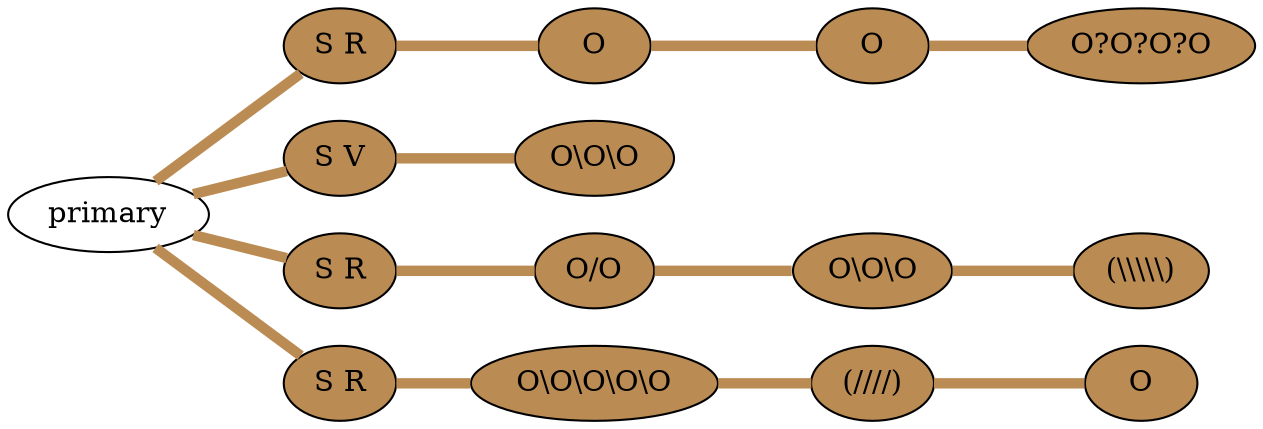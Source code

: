 graph {
 graph [rankdir=LR]
"1" [qtype="pendant_node", pendant_colors="#BB8B54", pendant_ply="S", pendant_attach="R", pendant_length="39", label="S R", style=filled, fillcolor="#BB8B54"]
"primary" -- "1" [qtype="pendant_link",penwidth=5,color="#BB8B54"]
"1:0" [qtype="knot_node", knot_value="1", knot_type="S", knot_position="2.0", knot_spin="Z", label="O", style=filled, fillcolor="#BB8B54"]
"1" -- "1:0" [qtype="knot_link",penwidth=5,color="#BB8B54"]
"1:1" [qtype="knot_node", knot_value="1", knot_type="S", knot_position="5.0", knot_spin="Z", label="O", style=filled, fillcolor="#BB8B54"]
"1:0" -- "1:1" [qtype="knot_link",penwidth=5,color="#BB8B54"]
"1:2" [qtype="knot_node", knot_value="4", knot_type="S", knot_position="13.0", knot_spin="ZZZS", label="O?O?O?O", style=filled, fillcolor="#BB8B54"]
"1:1" -- "1:2" [qtype="knot_link",penwidth=5,color="#BB8B54"]
"2" [qtype="pendant_node", pendant_colors="#BB8B54", pendant_ply="S", pendant_attach="V", pendant_length="31", label="S V", style=filled, fillcolor="#BB8B54"]
"primary" -- "2" [qtype="pendant_link",penwidth=5,color="#BB8B54"]
"2:0" [qtype="knot_node", knot_value="3", knot_type="S", knot_position="3.5", knot_spin="Z", label="O\\O\\O", style=filled, fillcolor="#BB8B54"]
"2" -- "2:0" [qtype="knot_link",penwidth=5,color="#BB8B54"]
"3" [qtype="pendant_node", pendant_colors="#BB8B54", pendant_ply="S", pendant_attach="R", pendant_length="50", label="S R", style=filled, fillcolor="#BB8B54"]
"primary" -- "3" [qtype="pendant_link",penwidth=5,color="#BB8B54"]
"3:0" [qtype="knot_node", knot_value="2", knot_type="S", knot_position="2.5", knot_spin="S", label="O/O", style=filled, fillcolor="#BB8B54"]
"3" -- "3:0" [qtype="knot_link",penwidth=5,color="#BB8B54"]
"3:1" [qtype="knot_node", knot_value="3", knot_type="S", knot_position="5.5", knot_spin="Z", label="O\\O\\O", style=filled, fillcolor="#BB8B54"]
"3:0" -- "3:1" [qtype="knot_link",penwidth=5,color="#BB8B54"]
"3:2" [qtype="knot_node", knot_value="5", knot_type="L", knot_position="9.0", knot_spin="Z", label="(\\\\\\\\\\)", style=filled, fillcolor="#BB8B54"]
"3:1" -- "3:2" [qtype="knot_link",penwidth=5,color="#BB8B54"]
"4" [qtype="pendant_node", pendant_colors="#BB8B54", pendant_ply="S", pendant_attach="R", pendant_length="40", label="S R", style=filled, fillcolor="#BB8B54"]
"primary" -- "4" [qtype="pendant_link",penwidth=5,color="#BB8B54"]
"4:0" [qtype="knot_node", knot_value="5", knot_type="S", knot_position="1.5", knot_spin="Z", label="O\\O\\O\\O\\O", style=filled, fillcolor="#BB8B54"]
"4" -- "4:0" [qtype="knot_link",penwidth=5,color="#BB8B54"]
"4:1" [qtype="knot_node", knot_value="4", knot_type="L", knot_position="29.0", knot_spin="S", label="(////)", style=filled, fillcolor="#BB8B54"]
"4:0" -- "4:1" [qtype="knot_link",penwidth=5,color="#BB8B54"]
"4:2" [qtype="knot_node", knot_value="1", knot_type="S", knot_position="34.0", knot_spin="S", label="O", style=filled, fillcolor="#BB8B54"]
"4:1" -- "4:2" [qtype="knot_link",penwidth=5,color="#BB8B54"]
}
